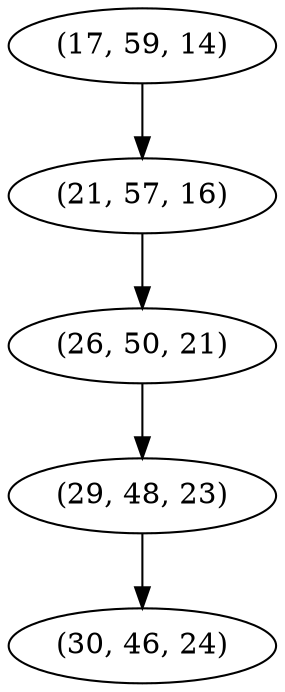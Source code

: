 digraph tree {
    "(17, 59, 14)";
    "(21, 57, 16)";
    "(26, 50, 21)";
    "(29, 48, 23)";
    "(30, 46, 24)";
    "(17, 59, 14)" -> "(21, 57, 16)";
    "(21, 57, 16)" -> "(26, 50, 21)";
    "(26, 50, 21)" -> "(29, 48, 23)";
    "(29, 48, 23)" -> "(30, 46, 24)";
}
